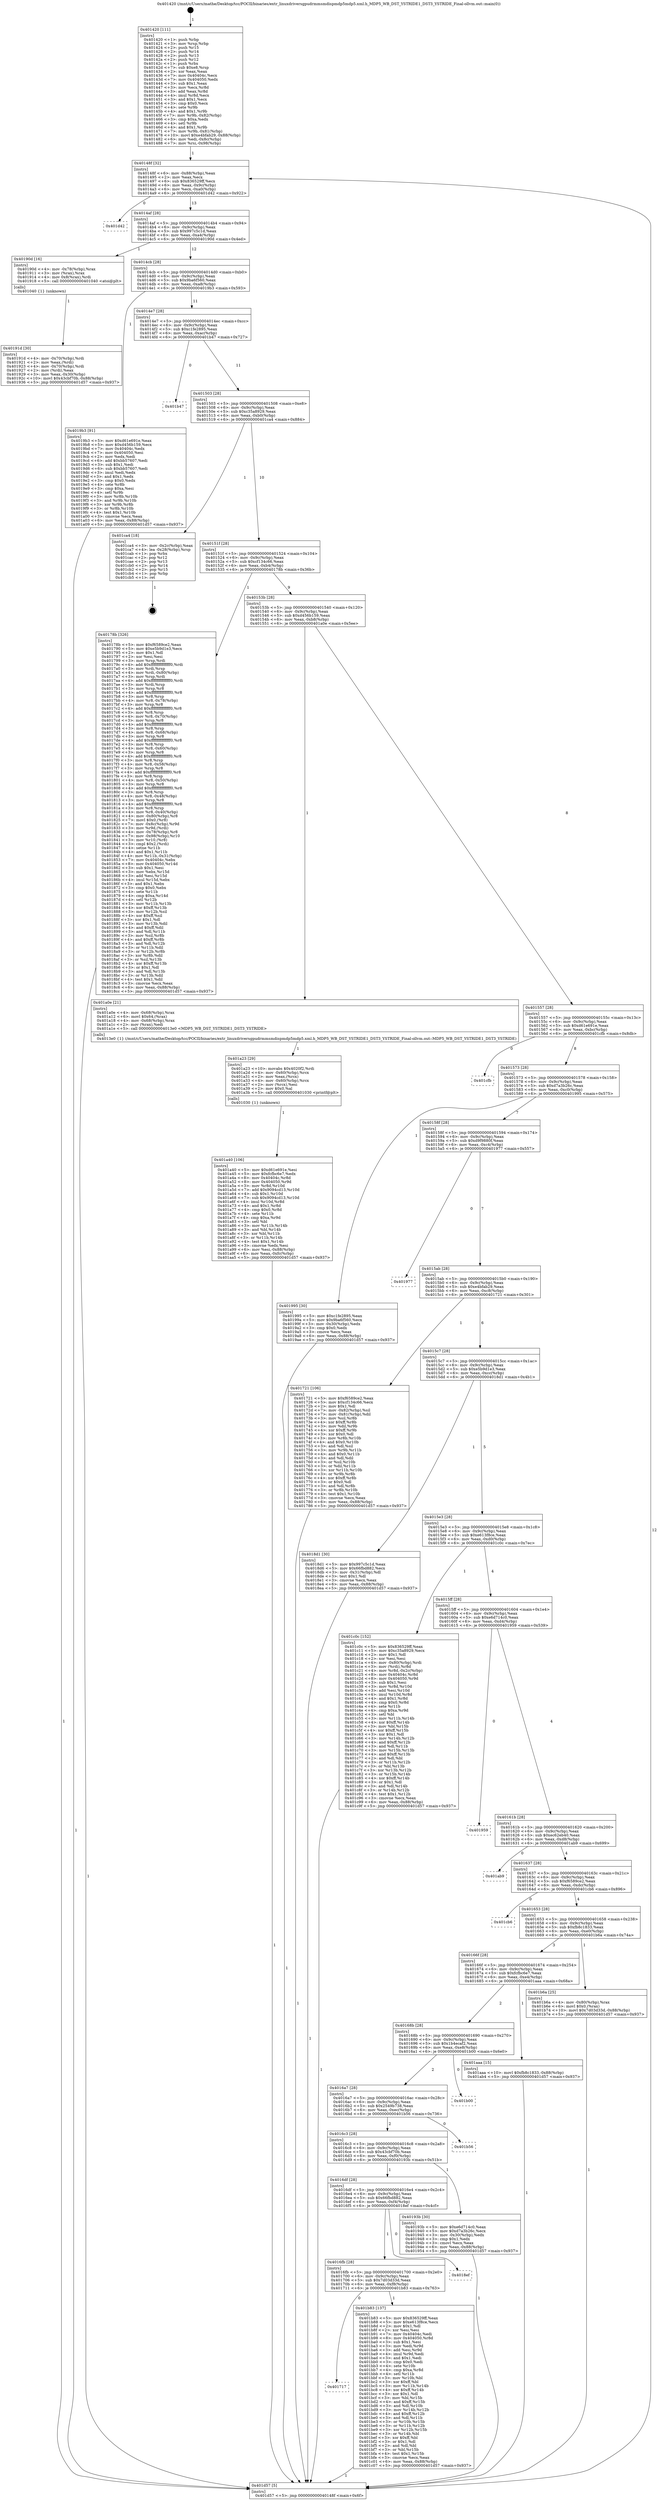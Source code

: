 digraph "0x401420" {
  label = "0x401420 (/mnt/c/Users/mathe/Desktop/tcc/POCII/binaries/extr_linuxdriversgpudrmmsmdispmdp5mdp5.xml.h_MDP5_WB_DST_YSTRIDE1_DST3_YSTRIDE_Final-ollvm.out::main(0))"
  labelloc = "t"
  node[shape=record]

  Entry [label="",width=0.3,height=0.3,shape=circle,fillcolor=black,style=filled]
  "0x40148f" [label="{
     0x40148f [32]\l
     | [instrs]\l
     &nbsp;&nbsp;0x40148f \<+6\>: mov -0x88(%rbp),%eax\l
     &nbsp;&nbsp;0x401495 \<+2\>: mov %eax,%ecx\l
     &nbsp;&nbsp;0x401497 \<+6\>: sub $0x836529ff,%ecx\l
     &nbsp;&nbsp;0x40149d \<+6\>: mov %eax,-0x9c(%rbp)\l
     &nbsp;&nbsp;0x4014a3 \<+6\>: mov %ecx,-0xa0(%rbp)\l
     &nbsp;&nbsp;0x4014a9 \<+6\>: je 0000000000401d42 \<main+0x922\>\l
  }"]
  "0x401d42" [label="{
     0x401d42\l
  }", style=dashed]
  "0x4014af" [label="{
     0x4014af [28]\l
     | [instrs]\l
     &nbsp;&nbsp;0x4014af \<+5\>: jmp 00000000004014b4 \<main+0x94\>\l
     &nbsp;&nbsp;0x4014b4 \<+6\>: mov -0x9c(%rbp),%eax\l
     &nbsp;&nbsp;0x4014ba \<+5\>: sub $0x997c5c1d,%eax\l
     &nbsp;&nbsp;0x4014bf \<+6\>: mov %eax,-0xa4(%rbp)\l
     &nbsp;&nbsp;0x4014c5 \<+6\>: je 000000000040190d \<main+0x4ed\>\l
  }"]
  Exit [label="",width=0.3,height=0.3,shape=circle,fillcolor=black,style=filled,peripheries=2]
  "0x40190d" [label="{
     0x40190d [16]\l
     | [instrs]\l
     &nbsp;&nbsp;0x40190d \<+4\>: mov -0x78(%rbp),%rax\l
     &nbsp;&nbsp;0x401911 \<+3\>: mov (%rax),%rax\l
     &nbsp;&nbsp;0x401914 \<+4\>: mov 0x8(%rax),%rdi\l
     &nbsp;&nbsp;0x401918 \<+5\>: call 0000000000401040 \<atoi@plt\>\l
     | [calls]\l
     &nbsp;&nbsp;0x401040 \{1\} (unknown)\l
  }"]
  "0x4014cb" [label="{
     0x4014cb [28]\l
     | [instrs]\l
     &nbsp;&nbsp;0x4014cb \<+5\>: jmp 00000000004014d0 \<main+0xb0\>\l
     &nbsp;&nbsp;0x4014d0 \<+6\>: mov -0x9c(%rbp),%eax\l
     &nbsp;&nbsp;0x4014d6 \<+5\>: sub $0x9ba6f560,%eax\l
     &nbsp;&nbsp;0x4014db \<+6\>: mov %eax,-0xa8(%rbp)\l
     &nbsp;&nbsp;0x4014e1 \<+6\>: je 00000000004019b3 \<main+0x593\>\l
  }"]
  "0x401717" [label="{
     0x401717\l
  }", style=dashed]
  "0x4019b3" [label="{
     0x4019b3 [91]\l
     | [instrs]\l
     &nbsp;&nbsp;0x4019b3 \<+5\>: mov $0xd61e691e,%eax\l
     &nbsp;&nbsp;0x4019b8 \<+5\>: mov $0xd456b159,%ecx\l
     &nbsp;&nbsp;0x4019bd \<+7\>: mov 0x40404c,%edx\l
     &nbsp;&nbsp;0x4019c4 \<+7\>: mov 0x404050,%esi\l
     &nbsp;&nbsp;0x4019cb \<+2\>: mov %edx,%edi\l
     &nbsp;&nbsp;0x4019cd \<+6\>: add $0xbb57607,%edi\l
     &nbsp;&nbsp;0x4019d3 \<+3\>: sub $0x1,%edi\l
     &nbsp;&nbsp;0x4019d6 \<+6\>: sub $0xbb57607,%edi\l
     &nbsp;&nbsp;0x4019dc \<+3\>: imul %edi,%edx\l
     &nbsp;&nbsp;0x4019df \<+3\>: and $0x1,%edx\l
     &nbsp;&nbsp;0x4019e2 \<+3\>: cmp $0x0,%edx\l
     &nbsp;&nbsp;0x4019e5 \<+4\>: sete %r8b\l
     &nbsp;&nbsp;0x4019e9 \<+3\>: cmp $0xa,%esi\l
     &nbsp;&nbsp;0x4019ec \<+4\>: setl %r9b\l
     &nbsp;&nbsp;0x4019f0 \<+3\>: mov %r8b,%r10b\l
     &nbsp;&nbsp;0x4019f3 \<+3\>: and %r9b,%r10b\l
     &nbsp;&nbsp;0x4019f6 \<+3\>: xor %r9b,%r8b\l
     &nbsp;&nbsp;0x4019f9 \<+3\>: or %r8b,%r10b\l
     &nbsp;&nbsp;0x4019fc \<+4\>: test $0x1,%r10b\l
     &nbsp;&nbsp;0x401a00 \<+3\>: cmovne %ecx,%eax\l
     &nbsp;&nbsp;0x401a03 \<+6\>: mov %eax,-0x88(%rbp)\l
     &nbsp;&nbsp;0x401a09 \<+5\>: jmp 0000000000401d57 \<main+0x937\>\l
  }"]
  "0x4014e7" [label="{
     0x4014e7 [28]\l
     | [instrs]\l
     &nbsp;&nbsp;0x4014e7 \<+5\>: jmp 00000000004014ec \<main+0xcc\>\l
     &nbsp;&nbsp;0x4014ec \<+6\>: mov -0x9c(%rbp),%eax\l
     &nbsp;&nbsp;0x4014f2 \<+5\>: sub $0xc1fe2895,%eax\l
     &nbsp;&nbsp;0x4014f7 \<+6\>: mov %eax,-0xac(%rbp)\l
     &nbsp;&nbsp;0x4014fd \<+6\>: je 0000000000401b47 \<main+0x727\>\l
  }"]
  "0x401b83" [label="{
     0x401b83 [137]\l
     | [instrs]\l
     &nbsp;&nbsp;0x401b83 \<+5\>: mov $0x836529ff,%eax\l
     &nbsp;&nbsp;0x401b88 \<+5\>: mov $0xe613f8ce,%ecx\l
     &nbsp;&nbsp;0x401b8d \<+2\>: mov $0x1,%dl\l
     &nbsp;&nbsp;0x401b8f \<+2\>: xor %esi,%esi\l
     &nbsp;&nbsp;0x401b91 \<+7\>: mov 0x40404c,%edi\l
     &nbsp;&nbsp;0x401b98 \<+8\>: mov 0x404050,%r8d\l
     &nbsp;&nbsp;0x401ba0 \<+3\>: sub $0x1,%esi\l
     &nbsp;&nbsp;0x401ba3 \<+3\>: mov %edi,%r9d\l
     &nbsp;&nbsp;0x401ba6 \<+3\>: add %esi,%r9d\l
     &nbsp;&nbsp;0x401ba9 \<+4\>: imul %r9d,%edi\l
     &nbsp;&nbsp;0x401bad \<+3\>: and $0x1,%edi\l
     &nbsp;&nbsp;0x401bb0 \<+3\>: cmp $0x0,%edi\l
     &nbsp;&nbsp;0x401bb3 \<+4\>: sete %r10b\l
     &nbsp;&nbsp;0x401bb7 \<+4\>: cmp $0xa,%r8d\l
     &nbsp;&nbsp;0x401bbb \<+4\>: setl %r11b\l
     &nbsp;&nbsp;0x401bbf \<+3\>: mov %r10b,%bl\l
     &nbsp;&nbsp;0x401bc2 \<+3\>: xor $0xff,%bl\l
     &nbsp;&nbsp;0x401bc5 \<+3\>: mov %r11b,%r14b\l
     &nbsp;&nbsp;0x401bc8 \<+4\>: xor $0xff,%r14b\l
     &nbsp;&nbsp;0x401bcc \<+3\>: xor $0x1,%dl\l
     &nbsp;&nbsp;0x401bcf \<+3\>: mov %bl,%r15b\l
     &nbsp;&nbsp;0x401bd2 \<+4\>: and $0xff,%r15b\l
     &nbsp;&nbsp;0x401bd6 \<+3\>: and %dl,%r10b\l
     &nbsp;&nbsp;0x401bd9 \<+3\>: mov %r14b,%r12b\l
     &nbsp;&nbsp;0x401bdc \<+4\>: and $0xff,%r12b\l
     &nbsp;&nbsp;0x401be0 \<+3\>: and %dl,%r11b\l
     &nbsp;&nbsp;0x401be3 \<+3\>: or %r10b,%r15b\l
     &nbsp;&nbsp;0x401be6 \<+3\>: or %r11b,%r12b\l
     &nbsp;&nbsp;0x401be9 \<+3\>: xor %r12b,%r15b\l
     &nbsp;&nbsp;0x401bec \<+3\>: or %r14b,%bl\l
     &nbsp;&nbsp;0x401bef \<+3\>: xor $0xff,%bl\l
     &nbsp;&nbsp;0x401bf2 \<+3\>: or $0x1,%dl\l
     &nbsp;&nbsp;0x401bf5 \<+2\>: and %dl,%bl\l
     &nbsp;&nbsp;0x401bf7 \<+3\>: or %bl,%r15b\l
     &nbsp;&nbsp;0x401bfa \<+4\>: test $0x1,%r15b\l
     &nbsp;&nbsp;0x401bfe \<+3\>: cmovne %ecx,%eax\l
     &nbsp;&nbsp;0x401c01 \<+6\>: mov %eax,-0x88(%rbp)\l
     &nbsp;&nbsp;0x401c07 \<+5\>: jmp 0000000000401d57 \<main+0x937\>\l
  }"]
  "0x401b47" [label="{
     0x401b47\l
  }", style=dashed]
  "0x401503" [label="{
     0x401503 [28]\l
     | [instrs]\l
     &nbsp;&nbsp;0x401503 \<+5\>: jmp 0000000000401508 \<main+0xe8\>\l
     &nbsp;&nbsp;0x401508 \<+6\>: mov -0x9c(%rbp),%eax\l
     &nbsp;&nbsp;0x40150e \<+5\>: sub $0xc35a8929,%eax\l
     &nbsp;&nbsp;0x401513 \<+6\>: mov %eax,-0xb0(%rbp)\l
     &nbsp;&nbsp;0x401519 \<+6\>: je 0000000000401ca4 \<main+0x884\>\l
  }"]
  "0x4016fb" [label="{
     0x4016fb [28]\l
     | [instrs]\l
     &nbsp;&nbsp;0x4016fb \<+5\>: jmp 0000000000401700 \<main+0x2e0\>\l
     &nbsp;&nbsp;0x401700 \<+6\>: mov -0x9c(%rbp),%eax\l
     &nbsp;&nbsp;0x401706 \<+5\>: sub $0x7d03d33d,%eax\l
     &nbsp;&nbsp;0x40170b \<+6\>: mov %eax,-0xf8(%rbp)\l
     &nbsp;&nbsp;0x401711 \<+6\>: je 0000000000401b83 \<main+0x763\>\l
  }"]
  "0x401ca4" [label="{
     0x401ca4 [18]\l
     | [instrs]\l
     &nbsp;&nbsp;0x401ca4 \<+3\>: mov -0x2c(%rbp),%eax\l
     &nbsp;&nbsp;0x401ca7 \<+4\>: lea -0x28(%rbp),%rsp\l
     &nbsp;&nbsp;0x401cab \<+1\>: pop %rbx\l
     &nbsp;&nbsp;0x401cac \<+2\>: pop %r12\l
     &nbsp;&nbsp;0x401cae \<+2\>: pop %r13\l
     &nbsp;&nbsp;0x401cb0 \<+2\>: pop %r14\l
     &nbsp;&nbsp;0x401cb2 \<+2\>: pop %r15\l
     &nbsp;&nbsp;0x401cb4 \<+1\>: pop %rbp\l
     &nbsp;&nbsp;0x401cb5 \<+1\>: ret\l
  }"]
  "0x40151f" [label="{
     0x40151f [28]\l
     | [instrs]\l
     &nbsp;&nbsp;0x40151f \<+5\>: jmp 0000000000401524 \<main+0x104\>\l
     &nbsp;&nbsp;0x401524 \<+6\>: mov -0x9c(%rbp),%eax\l
     &nbsp;&nbsp;0x40152a \<+5\>: sub $0xcf134c66,%eax\l
     &nbsp;&nbsp;0x40152f \<+6\>: mov %eax,-0xb4(%rbp)\l
     &nbsp;&nbsp;0x401535 \<+6\>: je 000000000040178b \<main+0x36b\>\l
  }"]
  "0x4018ef" [label="{
     0x4018ef\l
  }", style=dashed]
  "0x40178b" [label="{
     0x40178b [326]\l
     | [instrs]\l
     &nbsp;&nbsp;0x40178b \<+5\>: mov $0xf6589ce2,%eax\l
     &nbsp;&nbsp;0x401790 \<+5\>: mov $0xe5b9d1e3,%ecx\l
     &nbsp;&nbsp;0x401795 \<+2\>: mov $0x1,%dl\l
     &nbsp;&nbsp;0x401797 \<+2\>: xor %esi,%esi\l
     &nbsp;&nbsp;0x401799 \<+3\>: mov %rsp,%rdi\l
     &nbsp;&nbsp;0x40179c \<+4\>: add $0xfffffffffffffff0,%rdi\l
     &nbsp;&nbsp;0x4017a0 \<+3\>: mov %rdi,%rsp\l
     &nbsp;&nbsp;0x4017a3 \<+4\>: mov %rdi,-0x80(%rbp)\l
     &nbsp;&nbsp;0x4017a7 \<+3\>: mov %rsp,%rdi\l
     &nbsp;&nbsp;0x4017aa \<+4\>: add $0xfffffffffffffff0,%rdi\l
     &nbsp;&nbsp;0x4017ae \<+3\>: mov %rdi,%rsp\l
     &nbsp;&nbsp;0x4017b1 \<+3\>: mov %rsp,%r8\l
     &nbsp;&nbsp;0x4017b4 \<+4\>: add $0xfffffffffffffff0,%r8\l
     &nbsp;&nbsp;0x4017b8 \<+3\>: mov %r8,%rsp\l
     &nbsp;&nbsp;0x4017bb \<+4\>: mov %r8,-0x78(%rbp)\l
     &nbsp;&nbsp;0x4017bf \<+3\>: mov %rsp,%r8\l
     &nbsp;&nbsp;0x4017c2 \<+4\>: add $0xfffffffffffffff0,%r8\l
     &nbsp;&nbsp;0x4017c6 \<+3\>: mov %r8,%rsp\l
     &nbsp;&nbsp;0x4017c9 \<+4\>: mov %r8,-0x70(%rbp)\l
     &nbsp;&nbsp;0x4017cd \<+3\>: mov %rsp,%r8\l
     &nbsp;&nbsp;0x4017d0 \<+4\>: add $0xfffffffffffffff0,%r8\l
     &nbsp;&nbsp;0x4017d4 \<+3\>: mov %r8,%rsp\l
     &nbsp;&nbsp;0x4017d7 \<+4\>: mov %r8,-0x68(%rbp)\l
     &nbsp;&nbsp;0x4017db \<+3\>: mov %rsp,%r8\l
     &nbsp;&nbsp;0x4017de \<+4\>: add $0xfffffffffffffff0,%r8\l
     &nbsp;&nbsp;0x4017e2 \<+3\>: mov %r8,%rsp\l
     &nbsp;&nbsp;0x4017e5 \<+4\>: mov %r8,-0x60(%rbp)\l
     &nbsp;&nbsp;0x4017e9 \<+3\>: mov %rsp,%r8\l
     &nbsp;&nbsp;0x4017ec \<+4\>: add $0xfffffffffffffff0,%r8\l
     &nbsp;&nbsp;0x4017f0 \<+3\>: mov %r8,%rsp\l
     &nbsp;&nbsp;0x4017f3 \<+4\>: mov %r8,-0x58(%rbp)\l
     &nbsp;&nbsp;0x4017f7 \<+3\>: mov %rsp,%r8\l
     &nbsp;&nbsp;0x4017fa \<+4\>: add $0xfffffffffffffff0,%r8\l
     &nbsp;&nbsp;0x4017fe \<+3\>: mov %r8,%rsp\l
     &nbsp;&nbsp;0x401801 \<+4\>: mov %r8,-0x50(%rbp)\l
     &nbsp;&nbsp;0x401805 \<+3\>: mov %rsp,%r8\l
     &nbsp;&nbsp;0x401808 \<+4\>: add $0xfffffffffffffff0,%r8\l
     &nbsp;&nbsp;0x40180c \<+3\>: mov %r8,%rsp\l
     &nbsp;&nbsp;0x40180f \<+4\>: mov %r8,-0x48(%rbp)\l
     &nbsp;&nbsp;0x401813 \<+3\>: mov %rsp,%r8\l
     &nbsp;&nbsp;0x401816 \<+4\>: add $0xfffffffffffffff0,%r8\l
     &nbsp;&nbsp;0x40181a \<+3\>: mov %r8,%rsp\l
     &nbsp;&nbsp;0x40181d \<+4\>: mov %r8,-0x40(%rbp)\l
     &nbsp;&nbsp;0x401821 \<+4\>: mov -0x80(%rbp),%r8\l
     &nbsp;&nbsp;0x401825 \<+7\>: movl $0x0,(%r8)\l
     &nbsp;&nbsp;0x40182c \<+7\>: mov -0x8c(%rbp),%r9d\l
     &nbsp;&nbsp;0x401833 \<+3\>: mov %r9d,(%rdi)\l
     &nbsp;&nbsp;0x401836 \<+4\>: mov -0x78(%rbp),%r8\l
     &nbsp;&nbsp;0x40183a \<+7\>: mov -0x98(%rbp),%r10\l
     &nbsp;&nbsp;0x401841 \<+3\>: mov %r10,(%r8)\l
     &nbsp;&nbsp;0x401844 \<+3\>: cmpl $0x2,(%rdi)\l
     &nbsp;&nbsp;0x401847 \<+4\>: setne %r11b\l
     &nbsp;&nbsp;0x40184b \<+4\>: and $0x1,%r11b\l
     &nbsp;&nbsp;0x40184f \<+4\>: mov %r11b,-0x31(%rbp)\l
     &nbsp;&nbsp;0x401853 \<+7\>: mov 0x40404c,%ebx\l
     &nbsp;&nbsp;0x40185a \<+8\>: mov 0x404050,%r14d\l
     &nbsp;&nbsp;0x401862 \<+3\>: sub $0x1,%esi\l
     &nbsp;&nbsp;0x401865 \<+3\>: mov %ebx,%r15d\l
     &nbsp;&nbsp;0x401868 \<+3\>: add %esi,%r15d\l
     &nbsp;&nbsp;0x40186b \<+4\>: imul %r15d,%ebx\l
     &nbsp;&nbsp;0x40186f \<+3\>: and $0x1,%ebx\l
     &nbsp;&nbsp;0x401872 \<+3\>: cmp $0x0,%ebx\l
     &nbsp;&nbsp;0x401875 \<+4\>: sete %r11b\l
     &nbsp;&nbsp;0x401879 \<+4\>: cmp $0xa,%r14d\l
     &nbsp;&nbsp;0x40187d \<+4\>: setl %r12b\l
     &nbsp;&nbsp;0x401881 \<+3\>: mov %r11b,%r13b\l
     &nbsp;&nbsp;0x401884 \<+4\>: xor $0xff,%r13b\l
     &nbsp;&nbsp;0x401888 \<+3\>: mov %r12b,%sil\l
     &nbsp;&nbsp;0x40188b \<+4\>: xor $0xff,%sil\l
     &nbsp;&nbsp;0x40188f \<+3\>: xor $0x1,%dl\l
     &nbsp;&nbsp;0x401892 \<+3\>: mov %r13b,%dil\l
     &nbsp;&nbsp;0x401895 \<+4\>: and $0xff,%dil\l
     &nbsp;&nbsp;0x401899 \<+3\>: and %dl,%r11b\l
     &nbsp;&nbsp;0x40189c \<+3\>: mov %sil,%r8b\l
     &nbsp;&nbsp;0x40189f \<+4\>: and $0xff,%r8b\l
     &nbsp;&nbsp;0x4018a3 \<+3\>: and %dl,%r12b\l
     &nbsp;&nbsp;0x4018a6 \<+3\>: or %r11b,%dil\l
     &nbsp;&nbsp;0x4018a9 \<+3\>: or %r12b,%r8b\l
     &nbsp;&nbsp;0x4018ac \<+3\>: xor %r8b,%dil\l
     &nbsp;&nbsp;0x4018af \<+3\>: or %sil,%r13b\l
     &nbsp;&nbsp;0x4018b2 \<+4\>: xor $0xff,%r13b\l
     &nbsp;&nbsp;0x4018b6 \<+3\>: or $0x1,%dl\l
     &nbsp;&nbsp;0x4018b9 \<+3\>: and %dl,%r13b\l
     &nbsp;&nbsp;0x4018bc \<+3\>: or %r13b,%dil\l
     &nbsp;&nbsp;0x4018bf \<+4\>: test $0x1,%dil\l
     &nbsp;&nbsp;0x4018c3 \<+3\>: cmovne %ecx,%eax\l
     &nbsp;&nbsp;0x4018c6 \<+6\>: mov %eax,-0x88(%rbp)\l
     &nbsp;&nbsp;0x4018cc \<+5\>: jmp 0000000000401d57 \<main+0x937\>\l
  }"]
  "0x40153b" [label="{
     0x40153b [28]\l
     | [instrs]\l
     &nbsp;&nbsp;0x40153b \<+5\>: jmp 0000000000401540 \<main+0x120\>\l
     &nbsp;&nbsp;0x401540 \<+6\>: mov -0x9c(%rbp),%eax\l
     &nbsp;&nbsp;0x401546 \<+5\>: sub $0xd456b159,%eax\l
     &nbsp;&nbsp;0x40154b \<+6\>: mov %eax,-0xb8(%rbp)\l
     &nbsp;&nbsp;0x401551 \<+6\>: je 0000000000401a0e \<main+0x5ee\>\l
  }"]
  "0x401a40" [label="{
     0x401a40 [106]\l
     | [instrs]\l
     &nbsp;&nbsp;0x401a40 \<+5\>: mov $0xd61e691e,%esi\l
     &nbsp;&nbsp;0x401a45 \<+5\>: mov $0xfcfbc6e7,%edx\l
     &nbsp;&nbsp;0x401a4a \<+8\>: mov 0x40404c,%r8d\l
     &nbsp;&nbsp;0x401a52 \<+8\>: mov 0x404050,%r9d\l
     &nbsp;&nbsp;0x401a5a \<+3\>: mov %r8d,%r10d\l
     &nbsp;&nbsp;0x401a5d \<+7\>: add $0x9094cd13,%r10d\l
     &nbsp;&nbsp;0x401a64 \<+4\>: sub $0x1,%r10d\l
     &nbsp;&nbsp;0x401a68 \<+7\>: sub $0x9094cd13,%r10d\l
     &nbsp;&nbsp;0x401a6f \<+4\>: imul %r10d,%r8d\l
     &nbsp;&nbsp;0x401a73 \<+4\>: and $0x1,%r8d\l
     &nbsp;&nbsp;0x401a77 \<+4\>: cmp $0x0,%r8d\l
     &nbsp;&nbsp;0x401a7b \<+4\>: sete %r11b\l
     &nbsp;&nbsp;0x401a7f \<+4\>: cmp $0xa,%r9d\l
     &nbsp;&nbsp;0x401a83 \<+3\>: setl %bl\l
     &nbsp;&nbsp;0x401a86 \<+3\>: mov %r11b,%r14b\l
     &nbsp;&nbsp;0x401a89 \<+3\>: and %bl,%r14b\l
     &nbsp;&nbsp;0x401a8c \<+3\>: xor %bl,%r11b\l
     &nbsp;&nbsp;0x401a8f \<+3\>: or %r11b,%r14b\l
     &nbsp;&nbsp;0x401a92 \<+4\>: test $0x1,%r14b\l
     &nbsp;&nbsp;0x401a96 \<+3\>: cmovne %edx,%esi\l
     &nbsp;&nbsp;0x401a99 \<+6\>: mov %esi,-0x88(%rbp)\l
     &nbsp;&nbsp;0x401a9f \<+6\>: mov %eax,-0xfc(%rbp)\l
     &nbsp;&nbsp;0x401aa5 \<+5\>: jmp 0000000000401d57 \<main+0x937\>\l
  }"]
  "0x401a0e" [label="{
     0x401a0e [21]\l
     | [instrs]\l
     &nbsp;&nbsp;0x401a0e \<+4\>: mov -0x68(%rbp),%rax\l
     &nbsp;&nbsp;0x401a12 \<+6\>: movl $0x64,(%rax)\l
     &nbsp;&nbsp;0x401a18 \<+4\>: mov -0x68(%rbp),%rax\l
     &nbsp;&nbsp;0x401a1c \<+2\>: mov (%rax),%edi\l
     &nbsp;&nbsp;0x401a1e \<+5\>: call 00000000004013e0 \<MDP5_WB_DST_YSTRIDE1_DST3_YSTRIDE\>\l
     | [calls]\l
     &nbsp;&nbsp;0x4013e0 \{1\} (/mnt/c/Users/mathe/Desktop/tcc/POCII/binaries/extr_linuxdriversgpudrmmsmdispmdp5mdp5.xml.h_MDP5_WB_DST_YSTRIDE1_DST3_YSTRIDE_Final-ollvm.out::MDP5_WB_DST_YSTRIDE1_DST3_YSTRIDE)\l
  }"]
  "0x401557" [label="{
     0x401557 [28]\l
     | [instrs]\l
     &nbsp;&nbsp;0x401557 \<+5\>: jmp 000000000040155c \<main+0x13c\>\l
     &nbsp;&nbsp;0x40155c \<+6\>: mov -0x9c(%rbp),%eax\l
     &nbsp;&nbsp;0x401562 \<+5\>: sub $0xd61e691e,%eax\l
     &nbsp;&nbsp;0x401567 \<+6\>: mov %eax,-0xbc(%rbp)\l
     &nbsp;&nbsp;0x40156d \<+6\>: je 0000000000401cfb \<main+0x8db\>\l
  }"]
  "0x401a23" [label="{
     0x401a23 [29]\l
     | [instrs]\l
     &nbsp;&nbsp;0x401a23 \<+10\>: movabs $0x4020f2,%rdi\l
     &nbsp;&nbsp;0x401a2d \<+4\>: mov -0x60(%rbp),%rcx\l
     &nbsp;&nbsp;0x401a31 \<+2\>: mov %eax,(%rcx)\l
     &nbsp;&nbsp;0x401a33 \<+4\>: mov -0x60(%rbp),%rcx\l
     &nbsp;&nbsp;0x401a37 \<+2\>: mov (%rcx),%esi\l
     &nbsp;&nbsp;0x401a39 \<+2\>: mov $0x0,%al\l
     &nbsp;&nbsp;0x401a3b \<+5\>: call 0000000000401030 \<printf@plt\>\l
     | [calls]\l
     &nbsp;&nbsp;0x401030 \{1\} (unknown)\l
  }"]
  "0x401cfb" [label="{
     0x401cfb\l
  }", style=dashed]
  "0x401573" [label="{
     0x401573 [28]\l
     | [instrs]\l
     &nbsp;&nbsp;0x401573 \<+5\>: jmp 0000000000401578 \<main+0x158\>\l
     &nbsp;&nbsp;0x401578 \<+6\>: mov -0x9c(%rbp),%eax\l
     &nbsp;&nbsp;0x40157e \<+5\>: sub $0xd7a3b26c,%eax\l
     &nbsp;&nbsp;0x401583 \<+6\>: mov %eax,-0xc0(%rbp)\l
     &nbsp;&nbsp;0x401589 \<+6\>: je 0000000000401995 \<main+0x575\>\l
  }"]
  "0x4016df" [label="{
     0x4016df [28]\l
     | [instrs]\l
     &nbsp;&nbsp;0x4016df \<+5\>: jmp 00000000004016e4 \<main+0x2c4\>\l
     &nbsp;&nbsp;0x4016e4 \<+6\>: mov -0x9c(%rbp),%eax\l
     &nbsp;&nbsp;0x4016ea \<+5\>: sub $0x66fbd882,%eax\l
     &nbsp;&nbsp;0x4016ef \<+6\>: mov %eax,-0xf4(%rbp)\l
     &nbsp;&nbsp;0x4016f5 \<+6\>: je 00000000004018ef \<main+0x4cf\>\l
  }"]
  "0x401995" [label="{
     0x401995 [30]\l
     | [instrs]\l
     &nbsp;&nbsp;0x401995 \<+5\>: mov $0xc1fe2895,%eax\l
     &nbsp;&nbsp;0x40199a \<+5\>: mov $0x9ba6f560,%ecx\l
     &nbsp;&nbsp;0x40199f \<+3\>: mov -0x30(%rbp),%edx\l
     &nbsp;&nbsp;0x4019a2 \<+3\>: cmp $0x0,%edx\l
     &nbsp;&nbsp;0x4019a5 \<+3\>: cmove %ecx,%eax\l
     &nbsp;&nbsp;0x4019a8 \<+6\>: mov %eax,-0x88(%rbp)\l
     &nbsp;&nbsp;0x4019ae \<+5\>: jmp 0000000000401d57 \<main+0x937\>\l
  }"]
  "0x40158f" [label="{
     0x40158f [28]\l
     | [instrs]\l
     &nbsp;&nbsp;0x40158f \<+5\>: jmp 0000000000401594 \<main+0x174\>\l
     &nbsp;&nbsp;0x401594 \<+6\>: mov -0x9c(%rbp),%eax\l
     &nbsp;&nbsp;0x40159a \<+5\>: sub $0xd9f9880f,%eax\l
     &nbsp;&nbsp;0x40159f \<+6\>: mov %eax,-0xc4(%rbp)\l
     &nbsp;&nbsp;0x4015a5 \<+6\>: je 0000000000401977 \<main+0x557\>\l
  }"]
  "0x40193b" [label="{
     0x40193b [30]\l
     | [instrs]\l
     &nbsp;&nbsp;0x40193b \<+5\>: mov $0xe6d714c0,%eax\l
     &nbsp;&nbsp;0x401940 \<+5\>: mov $0xd7a3b26c,%ecx\l
     &nbsp;&nbsp;0x401945 \<+3\>: mov -0x30(%rbp),%edx\l
     &nbsp;&nbsp;0x401948 \<+3\>: cmp $0x1,%edx\l
     &nbsp;&nbsp;0x40194b \<+3\>: cmovl %ecx,%eax\l
     &nbsp;&nbsp;0x40194e \<+6\>: mov %eax,-0x88(%rbp)\l
     &nbsp;&nbsp;0x401954 \<+5\>: jmp 0000000000401d57 \<main+0x937\>\l
  }"]
  "0x401977" [label="{
     0x401977\l
  }", style=dashed]
  "0x4015ab" [label="{
     0x4015ab [28]\l
     | [instrs]\l
     &nbsp;&nbsp;0x4015ab \<+5\>: jmp 00000000004015b0 \<main+0x190\>\l
     &nbsp;&nbsp;0x4015b0 \<+6\>: mov -0x9c(%rbp),%eax\l
     &nbsp;&nbsp;0x4015b6 \<+5\>: sub $0xe4bfab29,%eax\l
     &nbsp;&nbsp;0x4015bb \<+6\>: mov %eax,-0xc8(%rbp)\l
     &nbsp;&nbsp;0x4015c1 \<+6\>: je 0000000000401721 \<main+0x301\>\l
  }"]
  "0x4016c3" [label="{
     0x4016c3 [28]\l
     | [instrs]\l
     &nbsp;&nbsp;0x4016c3 \<+5\>: jmp 00000000004016c8 \<main+0x2a8\>\l
     &nbsp;&nbsp;0x4016c8 \<+6\>: mov -0x9c(%rbp),%eax\l
     &nbsp;&nbsp;0x4016ce \<+5\>: sub $0x43cbf70b,%eax\l
     &nbsp;&nbsp;0x4016d3 \<+6\>: mov %eax,-0xf0(%rbp)\l
     &nbsp;&nbsp;0x4016d9 \<+6\>: je 000000000040193b \<main+0x51b\>\l
  }"]
  "0x401721" [label="{
     0x401721 [106]\l
     | [instrs]\l
     &nbsp;&nbsp;0x401721 \<+5\>: mov $0xf6589ce2,%eax\l
     &nbsp;&nbsp;0x401726 \<+5\>: mov $0xcf134c66,%ecx\l
     &nbsp;&nbsp;0x40172b \<+2\>: mov $0x1,%dl\l
     &nbsp;&nbsp;0x40172d \<+7\>: mov -0x82(%rbp),%sil\l
     &nbsp;&nbsp;0x401734 \<+7\>: mov -0x81(%rbp),%dil\l
     &nbsp;&nbsp;0x40173b \<+3\>: mov %sil,%r8b\l
     &nbsp;&nbsp;0x40173e \<+4\>: xor $0xff,%r8b\l
     &nbsp;&nbsp;0x401742 \<+3\>: mov %dil,%r9b\l
     &nbsp;&nbsp;0x401745 \<+4\>: xor $0xff,%r9b\l
     &nbsp;&nbsp;0x401749 \<+3\>: xor $0x0,%dl\l
     &nbsp;&nbsp;0x40174c \<+3\>: mov %r8b,%r10b\l
     &nbsp;&nbsp;0x40174f \<+4\>: and $0x0,%r10b\l
     &nbsp;&nbsp;0x401753 \<+3\>: and %dl,%sil\l
     &nbsp;&nbsp;0x401756 \<+3\>: mov %r9b,%r11b\l
     &nbsp;&nbsp;0x401759 \<+4\>: and $0x0,%r11b\l
     &nbsp;&nbsp;0x40175d \<+3\>: and %dl,%dil\l
     &nbsp;&nbsp;0x401760 \<+3\>: or %sil,%r10b\l
     &nbsp;&nbsp;0x401763 \<+3\>: or %dil,%r11b\l
     &nbsp;&nbsp;0x401766 \<+3\>: xor %r11b,%r10b\l
     &nbsp;&nbsp;0x401769 \<+3\>: or %r9b,%r8b\l
     &nbsp;&nbsp;0x40176c \<+4\>: xor $0xff,%r8b\l
     &nbsp;&nbsp;0x401770 \<+3\>: or $0x0,%dl\l
     &nbsp;&nbsp;0x401773 \<+3\>: and %dl,%r8b\l
     &nbsp;&nbsp;0x401776 \<+3\>: or %r8b,%r10b\l
     &nbsp;&nbsp;0x401779 \<+4\>: test $0x1,%r10b\l
     &nbsp;&nbsp;0x40177d \<+3\>: cmovne %ecx,%eax\l
     &nbsp;&nbsp;0x401780 \<+6\>: mov %eax,-0x88(%rbp)\l
     &nbsp;&nbsp;0x401786 \<+5\>: jmp 0000000000401d57 \<main+0x937\>\l
  }"]
  "0x4015c7" [label="{
     0x4015c7 [28]\l
     | [instrs]\l
     &nbsp;&nbsp;0x4015c7 \<+5\>: jmp 00000000004015cc \<main+0x1ac\>\l
     &nbsp;&nbsp;0x4015cc \<+6\>: mov -0x9c(%rbp),%eax\l
     &nbsp;&nbsp;0x4015d2 \<+5\>: sub $0xe5b9d1e3,%eax\l
     &nbsp;&nbsp;0x4015d7 \<+6\>: mov %eax,-0xcc(%rbp)\l
     &nbsp;&nbsp;0x4015dd \<+6\>: je 00000000004018d1 \<main+0x4b1\>\l
  }"]
  "0x401d57" [label="{
     0x401d57 [5]\l
     | [instrs]\l
     &nbsp;&nbsp;0x401d57 \<+5\>: jmp 000000000040148f \<main+0x6f\>\l
  }"]
  "0x401420" [label="{
     0x401420 [111]\l
     | [instrs]\l
     &nbsp;&nbsp;0x401420 \<+1\>: push %rbp\l
     &nbsp;&nbsp;0x401421 \<+3\>: mov %rsp,%rbp\l
     &nbsp;&nbsp;0x401424 \<+2\>: push %r15\l
     &nbsp;&nbsp;0x401426 \<+2\>: push %r14\l
     &nbsp;&nbsp;0x401428 \<+2\>: push %r13\l
     &nbsp;&nbsp;0x40142a \<+2\>: push %r12\l
     &nbsp;&nbsp;0x40142c \<+1\>: push %rbx\l
     &nbsp;&nbsp;0x40142d \<+7\>: sub $0xe8,%rsp\l
     &nbsp;&nbsp;0x401434 \<+2\>: xor %eax,%eax\l
     &nbsp;&nbsp;0x401436 \<+7\>: mov 0x40404c,%ecx\l
     &nbsp;&nbsp;0x40143d \<+7\>: mov 0x404050,%edx\l
     &nbsp;&nbsp;0x401444 \<+3\>: sub $0x1,%eax\l
     &nbsp;&nbsp;0x401447 \<+3\>: mov %ecx,%r8d\l
     &nbsp;&nbsp;0x40144a \<+3\>: add %eax,%r8d\l
     &nbsp;&nbsp;0x40144d \<+4\>: imul %r8d,%ecx\l
     &nbsp;&nbsp;0x401451 \<+3\>: and $0x1,%ecx\l
     &nbsp;&nbsp;0x401454 \<+3\>: cmp $0x0,%ecx\l
     &nbsp;&nbsp;0x401457 \<+4\>: sete %r9b\l
     &nbsp;&nbsp;0x40145b \<+4\>: and $0x1,%r9b\l
     &nbsp;&nbsp;0x40145f \<+7\>: mov %r9b,-0x82(%rbp)\l
     &nbsp;&nbsp;0x401466 \<+3\>: cmp $0xa,%edx\l
     &nbsp;&nbsp;0x401469 \<+4\>: setl %r9b\l
     &nbsp;&nbsp;0x40146d \<+4\>: and $0x1,%r9b\l
     &nbsp;&nbsp;0x401471 \<+7\>: mov %r9b,-0x81(%rbp)\l
     &nbsp;&nbsp;0x401478 \<+10\>: movl $0xe4bfab29,-0x88(%rbp)\l
     &nbsp;&nbsp;0x401482 \<+6\>: mov %edi,-0x8c(%rbp)\l
     &nbsp;&nbsp;0x401488 \<+7\>: mov %rsi,-0x98(%rbp)\l
  }"]
  "0x401b56" [label="{
     0x401b56\l
  }", style=dashed]
  "0x4016a7" [label="{
     0x4016a7 [28]\l
     | [instrs]\l
     &nbsp;&nbsp;0x4016a7 \<+5\>: jmp 00000000004016ac \<main+0x28c\>\l
     &nbsp;&nbsp;0x4016ac \<+6\>: mov -0x9c(%rbp),%eax\l
     &nbsp;&nbsp;0x4016b2 \<+5\>: sub $0x2549b738,%eax\l
     &nbsp;&nbsp;0x4016b7 \<+6\>: mov %eax,-0xec(%rbp)\l
     &nbsp;&nbsp;0x4016bd \<+6\>: je 0000000000401b56 \<main+0x736\>\l
  }"]
  "0x4018d1" [label="{
     0x4018d1 [30]\l
     | [instrs]\l
     &nbsp;&nbsp;0x4018d1 \<+5\>: mov $0x997c5c1d,%eax\l
     &nbsp;&nbsp;0x4018d6 \<+5\>: mov $0x66fbd882,%ecx\l
     &nbsp;&nbsp;0x4018db \<+3\>: mov -0x31(%rbp),%dl\l
     &nbsp;&nbsp;0x4018de \<+3\>: test $0x1,%dl\l
     &nbsp;&nbsp;0x4018e1 \<+3\>: cmovne %ecx,%eax\l
     &nbsp;&nbsp;0x4018e4 \<+6\>: mov %eax,-0x88(%rbp)\l
     &nbsp;&nbsp;0x4018ea \<+5\>: jmp 0000000000401d57 \<main+0x937\>\l
  }"]
  "0x4015e3" [label="{
     0x4015e3 [28]\l
     | [instrs]\l
     &nbsp;&nbsp;0x4015e3 \<+5\>: jmp 00000000004015e8 \<main+0x1c8\>\l
     &nbsp;&nbsp;0x4015e8 \<+6\>: mov -0x9c(%rbp),%eax\l
     &nbsp;&nbsp;0x4015ee \<+5\>: sub $0xe613f8ce,%eax\l
     &nbsp;&nbsp;0x4015f3 \<+6\>: mov %eax,-0xd0(%rbp)\l
     &nbsp;&nbsp;0x4015f9 \<+6\>: je 0000000000401c0c \<main+0x7ec\>\l
  }"]
  "0x40191d" [label="{
     0x40191d [30]\l
     | [instrs]\l
     &nbsp;&nbsp;0x40191d \<+4\>: mov -0x70(%rbp),%rdi\l
     &nbsp;&nbsp;0x401921 \<+2\>: mov %eax,(%rdi)\l
     &nbsp;&nbsp;0x401923 \<+4\>: mov -0x70(%rbp),%rdi\l
     &nbsp;&nbsp;0x401927 \<+2\>: mov (%rdi),%eax\l
     &nbsp;&nbsp;0x401929 \<+3\>: mov %eax,-0x30(%rbp)\l
     &nbsp;&nbsp;0x40192c \<+10\>: movl $0x43cbf70b,-0x88(%rbp)\l
     &nbsp;&nbsp;0x401936 \<+5\>: jmp 0000000000401d57 \<main+0x937\>\l
  }"]
  "0x401b00" [label="{
     0x401b00\l
  }", style=dashed]
  "0x401c0c" [label="{
     0x401c0c [152]\l
     | [instrs]\l
     &nbsp;&nbsp;0x401c0c \<+5\>: mov $0x836529ff,%eax\l
     &nbsp;&nbsp;0x401c11 \<+5\>: mov $0xc35a8929,%ecx\l
     &nbsp;&nbsp;0x401c16 \<+2\>: mov $0x1,%dl\l
     &nbsp;&nbsp;0x401c18 \<+2\>: xor %esi,%esi\l
     &nbsp;&nbsp;0x401c1a \<+4\>: mov -0x80(%rbp),%rdi\l
     &nbsp;&nbsp;0x401c1e \<+3\>: mov (%rdi),%r8d\l
     &nbsp;&nbsp;0x401c21 \<+4\>: mov %r8d,-0x2c(%rbp)\l
     &nbsp;&nbsp;0x401c25 \<+8\>: mov 0x40404c,%r8d\l
     &nbsp;&nbsp;0x401c2d \<+8\>: mov 0x404050,%r9d\l
     &nbsp;&nbsp;0x401c35 \<+3\>: sub $0x1,%esi\l
     &nbsp;&nbsp;0x401c38 \<+3\>: mov %r8d,%r10d\l
     &nbsp;&nbsp;0x401c3b \<+3\>: add %esi,%r10d\l
     &nbsp;&nbsp;0x401c3e \<+4\>: imul %r10d,%r8d\l
     &nbsp;&nbsp;0x401c42 \<+4\>: and $0x1,%r8d\l
     &nbsp;&nbsp;0x401c46 \<+4\>: cmp $0x0,%r8d\l
     &nbsp;&nbsp;0x401c4a \<+4\>: sete %r11b\l
     &nbsp;&nbsp;0x401c4e \<+4\>: cmp $0xa,%r9d\l
     &nbsp;&nbsp;0x401c52 \<+3\>: setl %bl\l
     &nbsp;&nbsp;0x401c55 \<+3\>: mov %r11b,%r14b\l
     &nbsp;&nbsp;0x401c58 \<+4\>: xor $0xff,%r14b\l
     &nbsp;&nbsp;0x401c5c \<+3\>: mov %bl,%r15b\l
     &nbsp;&nbsp;0x401c5f \<+4\>: xor $0xff,%r15b\l
     &nbsp;&nbsp;0x401c63 \<+3\>: xor $0x1,%dl\l
     &nbsp;&nbsp;0x401c66 \<+3\>: mov %r14b,%r12b\l
     &nbsp;&nbsp;0x401c69 \<+4\>: and $0xff,%r12b\l
     &nbsp;&nbsp;0x401c6d \<+3\>: and %dl,%r11b\l
     &nbsp;&nbsp;0x401c70 \<+3\>: mov %r15b,%r13b\l
     &nbsp;&nbsp;0x401c73 \<+4\>: and $0xff,%r13b\l
     &nbsp;&nbsp;0x401c77 \<+2\>: and %dl,%bl\l
     &nbsp;&nbsp;0x401c79 \<+3\>: or %r11b,%r12b\l
     &nbsp;&nbsp;0x401c7c \<+3\>: or %bl,%r13b\l
     &nbsp;&nbsp;0x401c7f \<+3\>: xor %r13b,%r12b\l
     &nbsp;&nbsp;0x401c82 \<+3\>: or %r15b,%r14b\l
     &nbsp;&nbsp;0x401c85 \<+4\>: xor $0xff,%r14b\l
     &nbsp;&nbsp;0x401c89 \<+3\>: or $0x1,%dl\l
     &nbsp;&nbsp;0x401c8c \<+3\>: and %dl,%r14b\l
     &nbsp;&nbsp;0x401c8f \<+3\>: or %r14b,%r12b\l
     &nbsp;&nbsp;0x401c92 \<+4\>: test $0x1,%r12b\l
     &nbsp;&nbsp;0x401c96 \<+3\>: cmovne %ecx,%eax\l
     &nbsp;&nbsp;0x401c99 \<+6\>: mov %eax,-0x88(%rbp)\l
     &nbsp;&nbsp;0x401c9f \<+5\>: jmp 0000000000401d57 \<main+0x937\>\l
  }"]
  "0x4015ff" [label="{
     0x4015ff [28]\l
     | [instrs]\l
     &nbsp;&nbsp;0x4015ff \<+5\>: jmp 0000000000401604 \<main+0x1e4\>\l
     &nbsp;&nbsp;0x401604 \<+6\>: mov -0x9c(%rbp),%eax\l
     &nbsp;&nbsp;0x40160a \<+5\>: sub $0xe6d714c0,%eax\l
     &nbsp;&nbsp;0x40160f \<+6\>: mov %eax,-0xd4(%rbp)\l
     &nbsp;&nbsp;0x401615 \<+6\>: je 0000000000401959 \<main+0x539\>\l
  }"]
  "0x40168b" [label="{
     0x40168b [28]\l
     | [instrs]\l
     &nbsp;&nbsp;0x40168b \<+5\>: jmp 0000000000401690 \<main+0x270\>\l
     &nbsp;&nbsp;0x401690 \<+6\>: mov -0x9c(%rbp),%eax\l
     &nbsp;&nbsp;0x401696 \<+5\>: sub $0x1b4ecaf2,%eax\l
     &nbsp;&nbsp;0x40169b \<+6\>: mov %eax,-0xe8(%rbp)\l
     &nbsp;&nbsp;0x4016a1 \<+6\>: je 0000000000401b00 \<main+0x6e0\>\l
  }"]
  "0x401959" [label="{
     0x401959\l
  }", style=dashed]
  "0x40161b" [label="{
     0x40161b [28]\l
     | [instrs]\l
     &nbsp;&nbsp;0x40161b \<+5\>: jmp 0000000000401620 \<main+0x200\>\l
     &nbsp;&nbsp;0x401620 \<+6\>: mov -0x9c(%rbp),%eax\l
     &nbsp;&nbsp;0x401626 \<+5\>: sub $0xec62eb40,%eax\l
     &nbsp;&nbsp;0x40162b \<+6\>: mov %eax,-0xd8(%rbp)\l
     &nbsp;&nbsp;0x401631 \<+6\>: je 0000000000401ab9 \<main+0x699\>\l
  }"]
  "0x401aaa" [label="{
     0x401aaa [15]\l
     | [instrs]\l
     &nbsp;&nbsp;0x401aaa \<+10\>: movl $0xfb8c1833,-0x88(%rbp)\l
     &nbsp;&nbsp;0x401ab4 \<+5\>: jmp 0000000000401d57 \<main+0x937\>\l
  }"]
  "0x401ab9" [label="{
     0x401ab9\l
  }", style=dashed]
  "0x401637" [label="{
     0x401637 [28]\l
     | [instrs]\l
     &nbsp;&nbsp;0x401637 \<+5\>: jmp 000000000040163c \<main+0x21c\>\l
     &nbsp;&nbsp;0x40163c \<+6\>: mov -0x9c(%rbp),%eax\l
     &nbsp;&nbsp;0x401642 \<+5\>: sub $0xf6589ce2,%eax\l
     &nbsp;&nbsp;0x401647 \<+6\>: mov %eax,-0xdc(%rbp)\l
     &nbsp;&nbsp;0x40164d \<+6\>: je 0000000000401cb6 \<main+0x896\>\l
  }"]
  "0x40166f" [label="{
     0x40166f [28]\l
     | [instrs]\l
     &nbsp;&nbsp;0x40166f \<+5\>: jmp 0000000000401674 \<main+0x254\>\l
     &nbsp;&nbsp;0x401674 \<+6\>: mov -0x9c(%rbp),%eax\l
     &nbsp;&nbsp;0x40167a \<+5\>: sub $0xfcfbc6e7,%eax\l
     &nbsp;&nbsp;0x40167f \<+6\>: mov %eax,-0xe4(%rbp)\l
     &nbsp;&nbsp;0x401685 \<+6\>: je 0000000000401aaa \<main+0x68a\>\l
  }"]
  "0x401cb6" [label="{
     0x401cb6\l
  }", style=dashed]
  "0x401653" [label="{
     0x401653 [28]\l
     | [instrs]\l
     &nbsp;&nbsp;0x401653 \<+5\>: jmp 0000000000401658 \<main+0x238\>\l
     &nbsp;&nbsp;0x401658 \<+6\>: mov -0x9c(%rbp),%eax\l
     &nbsp;&nbsp;0x40165e \<+5\>: sub $0xfb8c1833,%eax\l
     &nbsp;&nbsp;0x401663 \<+6\>: mov %eax,-0xe0(%rbp)\l
     &nbsp;&nbsp;0x401669 \<+6\>: je 0000000000401b6a \<main+0x74a\>\l
  }"]
  "0x401b6a" [label="{
     0x401b6a [25]\l
     | [instrs]\l
     &nbsp;&nbsp;0x401b6a \<+4\>: mov -0x80(%rbp),%rax\l
     &nbsp;&nbsp;0x401b6e \<+6\>: movl $0x0,(%rax)\l
     &nbsp;&nbsp;0x401b74 \<+10\>: movl $0x7d03d33d,-0x88(%rbp)\l
     &nbsp;&nbsp;0x401b7e \<+5\>: jmp 0000000000401d57 \<main+0x937\>\l
  }"]
  Entry -> "0x401420" [label=" 1"]
  "0x40148f" -> "0x401d42" [label=" 0"]
  "0x40148f" -> "0x4014af" [label=" 13"]
  "0x401ca4" -> Exit [label=" 1"]
  "0x4014af" -> "0x40190d" [label=" 1"]
  "0x4014af" -> "0x4014cb" [label=" 12"]
  "0x401c0c" -> "0x401d57" [label=" 1"]
  "0x4014cb" -> "0x4019b3" [label=" 1"]
  "0x4014cb" -> "0x4014e7" [label=" 11"]
  "0x401b83" -> "0x401d57" [label=" 1"]
  "0x4014e7" -> "0x401b47" [label=" 0"]
  "0x4014e7" -> "0x401503" [label=" 11"]
  "0x4016fb" -> "0x401717" [label=" 0"]
  "0x401503" -> "0x401ca4" [label=" 1"]
  "0x401503" -> "0x40151f" [label=" 10"]
  "0x4016fb" -> "0x401b83" [label=" 1"]
  "0x40151f" -> "0x40178b" [label=" 1"]
  "0x40151f" -> "0x40153b" [label=" 9"]
  "0x4016df" -> "0x4016fb" [label=" 1"]
  "0x40153b" -> "0x401a0e" [label=" 1"]
  "0x40153b" -> "0x401557" [label=" 8"]
  "0x4016df" -> "0x4018ef" [label=" 0"]
  "0x401557" -> "0x401cfb" [label=" 0"]
  "0x401557" -> "0x401573" [label=" 8"]
  "0x401b6a" -> "0x401d57" [label=" 1"]
  "0x401573" -> "0x401995" [label=" 1"]
  "0x401573" -> "0x40158f" [label=" 7"]
  "0x401aaa" -> "0x401d57" [label=" 1"]
  "0x40158f" -> "0x401977" [label=" 0"]
  "0x40158f" -> "0x4015ab" [label=" 7"]
  "0x401a40" -> "0x401d57" [label=" 1"]
  "0x4015ab" -> "0x401721" [label=" 1"]
  "0x4015ab" -> "0x4015c7" [label=" 6"]
  "0x401721" -> "0x401d57" [label=" 1"]
  "0x401420" -> "0x40148f" [label=" 1"]
  "0x401d57" -> "0x40148f" [label=" 12"]
  "0x401a0e" -> "0x401a23" [label=" 1"]
  "0x40178b" -> "0x401d57" [label=" 1"]
  "0x4019b3" -> "0x401d57" [label=" 1"]
  "0x4015c7" -> "0x4018d1" [label=" 1"]
  "0x4015c7" -> "0x4015e3" [label=" 5"]
  "0x4018d1" -> "0x401d57" [label=" 1"]
  "0x40190d" -> "0x40191d" [label=" 1"]
  "0x40191d" -> "0x401d57" [label=" 1"]
  "0x40193b" -> "0x401d57" [label=" 1"]
  "0x4015e3" -> "0x401c0c" [label=" 1"]
  "0x4015e3" -> "0x4015ff" [label=" 4"]
  "0x4016c3" -> "0x4016df" [label=" 1"]
  "0x4015ff" -> "0x401959" [label=" 0"]
  "0x4015ff" -> "0x40161b" [label=" 4"]
  "0x401a23" -> "0x401a40" [label=" 1"]
  "0x40161b" -> "0x401ab9" [label=" 0"]
  "0x40161b" -> "0x401637" [label=" 4"]
  "0x4016a7" -> "0x4016c3" [label=" 2"]
  "0x401637" -> "0x401cb6" [label=" 0"]
  "0x401637" -> "0x401653" [label=" 4"]
  "0x401995" -> "0x401d57" [label=" 1"]
  "0x401653" -> "0x401b6a" [label=" 1"]
  "0x401653" -> "0x40166f" [label=" 3"]
  "0x4016a7" -> "0x401b56" [label=" 0"]
  "0x40166f" -> "0x401aaa" [label=" 1"]
  "0x40166f" -> "0x40168b" [label=" 2"]
  "0x4016c3" -> "0x40193b" [label=" 1"]
  "0x40168b" -> "0x401b00" [label=" 0"]
  "0x40168b" -> "0x4016a7" [label=" 2"]
}
